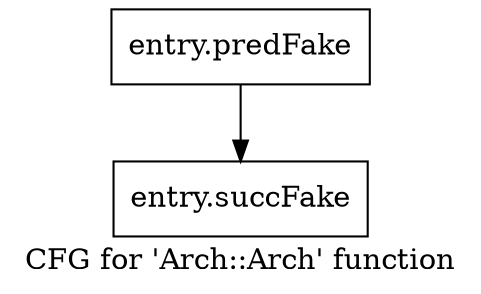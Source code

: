 digraph "CFG for 'Arch::Arch' function" {
	label="CFG for 'Arch::Arch' function";

	Node0x5517500 [shape=record,filename="",linenumber="",label="{entry.predFake}"];
	Node0x5517500 -> Node0x5898910[ callList="" memoryops="" filename="../../../../../src/h_files/libcpu.h" execusionnum="0"];
	Node0x5898910 [shape=record,filename="../../../../../src/h_files/libcpu.h",linenumber="12",label="{entry.succFake}"];
}
